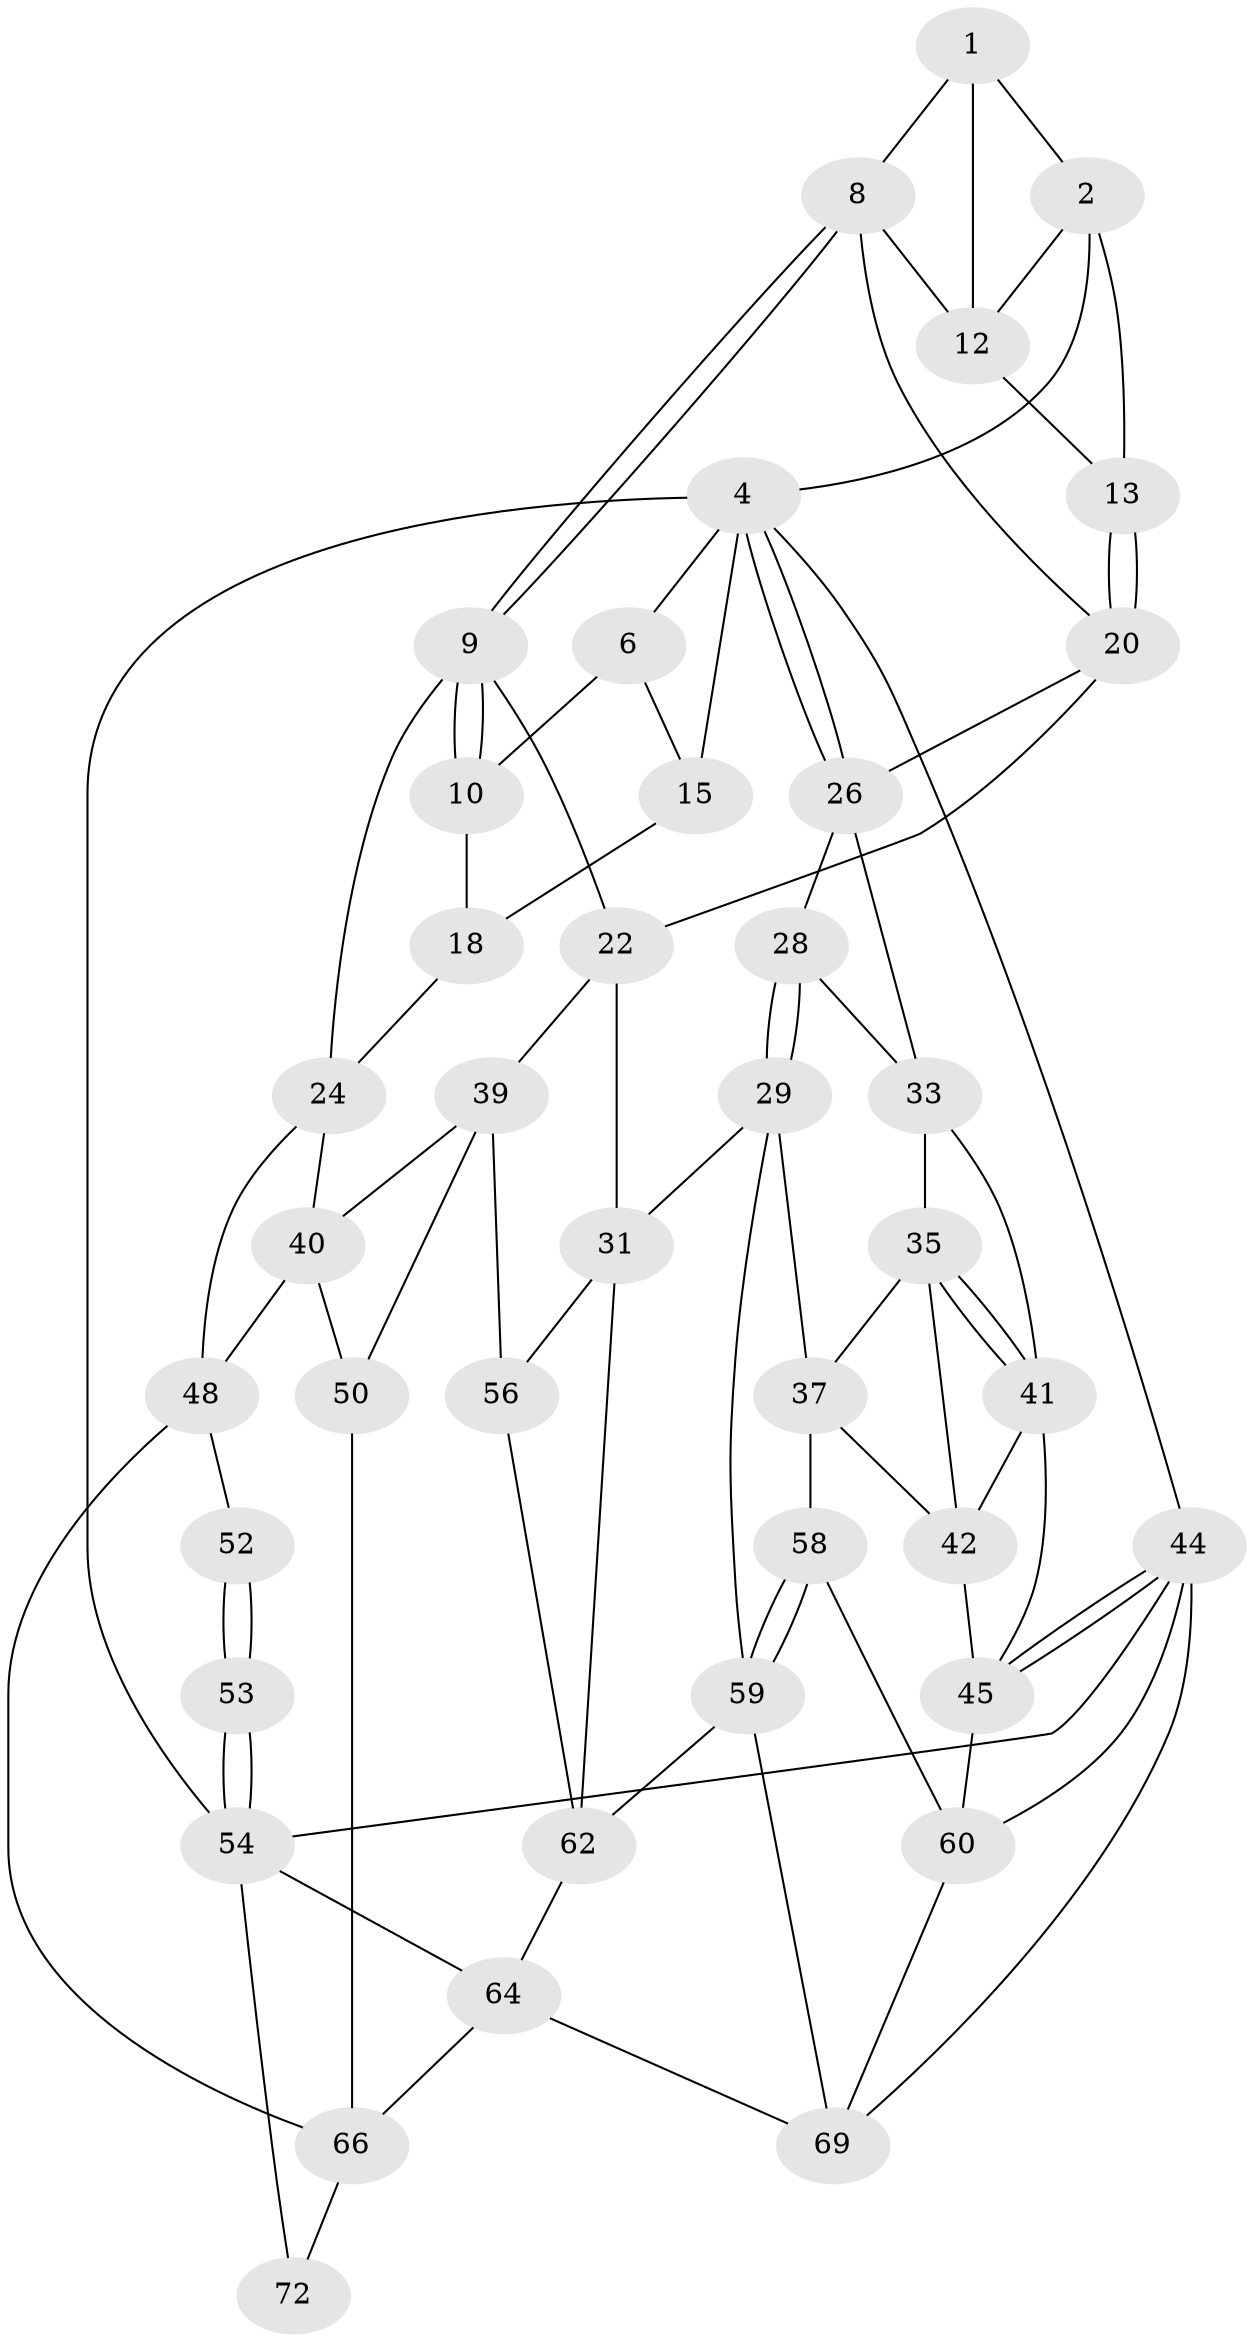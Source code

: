 // original degree distribution, {3: 0.05405405405405406, 4: 0.22972972972972974, 5: 0.4594594594594595, 6: 0.25675675675675674}
// Generated by graph-tools (version 1.1) at 2025/11/02/27/25 16:11:52]
// undirected, 41 vertices, 86 edges
graph export_dot {
graph [start="1"]
  node [color=gray90,style=filled];
  1 [pos="+0.33298476252561504+0",super="+7"];
  2 [pos="+0.6227749707819459+0",super="+3"];
  4 [pos="+1+0",super="+5"];
  6 [pos="+0.23230636077764652+0",super="+11"];
  8 [pos="+0.2929755285049088+0.18897403375389724",super="+17"];
  9 [pos="+0.2512954039605312+0.187524290460388",super="+23"];
  10 [pos="+0.24284463819406513+0.17764832228000887"];
  12 [pos="+0.43271017013576885+0.08560271805234665",super="+14"];
  13 [pos="+0.6447028757917621+0.18697603695842382"];
  15 [pos="+0+0.05367607765079859",super="+16"];
  18 [pos="+0.11656545315932863+0.18643578731426436",super="+19"];
  20 [pos="+0.6813476135062692+0.26815119518944236",super="+21"];
  22 [pos="+0.48052365073753295+0.40851999878859097",super="+32"];
  24 [pos="+0.17114991902524765+0.4612912710995167",super="+25"];
  26 [pos="+1+0",super="+27"];
  28 [pos="+0.7361502870608343+0.307116118723468"];
  29 [pos="+0.6611497303194698+0.6158051033221112",super="+30"];
  31 [pos="+0.49911735264195634+0.6197899086854076",super="+55"];
  33 [pos="+0.7918979308850543+0.35071317687886944",super="+34"];
  35 [pos="+0.8722893710261628+0.4462997602617781",super="+36"];
  37 [pos="+0.8216985969174382+0.58803984781275",super="+38"];
  39 [pos="+0.24865386928916783+0.5383696219782651",super="+49"];
  40 [pos="+0.17388926452380413+0.4683949243162693",super="+47"];
  41 [pos="+1+0.3495454656844615",super="+43"];
  42 [pos="+0.9612546641545463+0.5397382164020401",super="+46"];
  44 [pos="+1+1",super="+70"];
  45 [pos="+1+0.828216113080653",super="+57"];
  48 [pos="+0+0.6528883798030785",super="+51"];
  50 [pos="+0.1717678430928623+0.8120338969581448"];
  52 [pos="+0+0.9568165150436694",super="+73"];
  53 [pos="+0+1"];
  54 [pos="+0+1",super="+74"];
  56 [pos="+0.3513274260348987+0.7600654125317059"];
  58 [pos="+0.7928390979389788+0.7835472275031402"];
  59 [pos="+0.6245804785648092+0.8584024642514516",super="+61"];
  60 [pos="+0.8260979228302068+0.7992787805339944",super="+68"];
  62 [pos="+0.5179081230935622+0.854848911020402",super="+63"];
  64 [pos="+0.37580833223231414+1",super="+65"];
  66 [pos="+0.1679500340823074+0.8453482918252254",super="+67"];
  69 [pos="+0.6417078594354344+0.9534777486140311",super="+71"];
  72 [pos="+0.0894925953020495+0.9054389393949487"];
  1 -- 2;
  1 -- 8;
  1 -- 12;
  2 -- 12;
  2 -- 4;
  2 -- 13;
  4 -- 26;
  4 -- 26;
  4 -- 44;
  4 -- 15;
  4 -- 54;
  4 -- 6;
  6 -- 10;
  6 -- 15;
  8 -- 9;
  8 -- 9;
  8 -- 20;
  8 -- 12;
  9 -- 10;
  9 -- 10;
  9 -- 24;
  9 -- 22;
  10 -- 18;
  12 -- 13;
  13 -- 20;
  13 -- 20;
  15 -- 18 [weight=2];
  18 -- 24;
  20 -- 26;
  20 -- 22;
  22 -- 39;
  22 -- 31;
  24 -- 40;
  24 -- 48;
  26 -- 28;
  26 -- 33;
  28 -- 29;
  28 -- 29;
  28 -- 33;
  29 -- 37;
  29 -- 59;
  29 -- 31;
  31 -- 56;
  31 -- 62;
  33 -- 35;
  33 -- 41;
  35 -- 41;
  35 -- 41;
  35 -- 42;
  35 -- 37;
  37 -- 58;
  37 -- 42;
  39 -- 40;
  39 -- 56;
  39 -- 50;
  40 -- 48;
  40 -- 50;
  41 -- 42;
  41 -- 45;
  42 -- 45;
  44 -- 45;
  44 -- 45;
  44 -- 54;
  44 -- 60;
  44 -- 69;
  45 -- 60;
  48 -- 52;
  48 -- 66;
  50 -- 66;
  52 -- 53 [weight=2];
  52 -- 53;
  53 -- 54;
  53 -- 54;
  54 -- 72;
  54 -- 64;
  56 -- 62;
  58 -- 59;
  58 -- 59;
  58 -- 60;
  59 -- 69;
  59 -- 62;
  60 -- 69;
  62 -- 64;
  64 -- 66;
  64 -- 69;
  66 -- 72;
}
